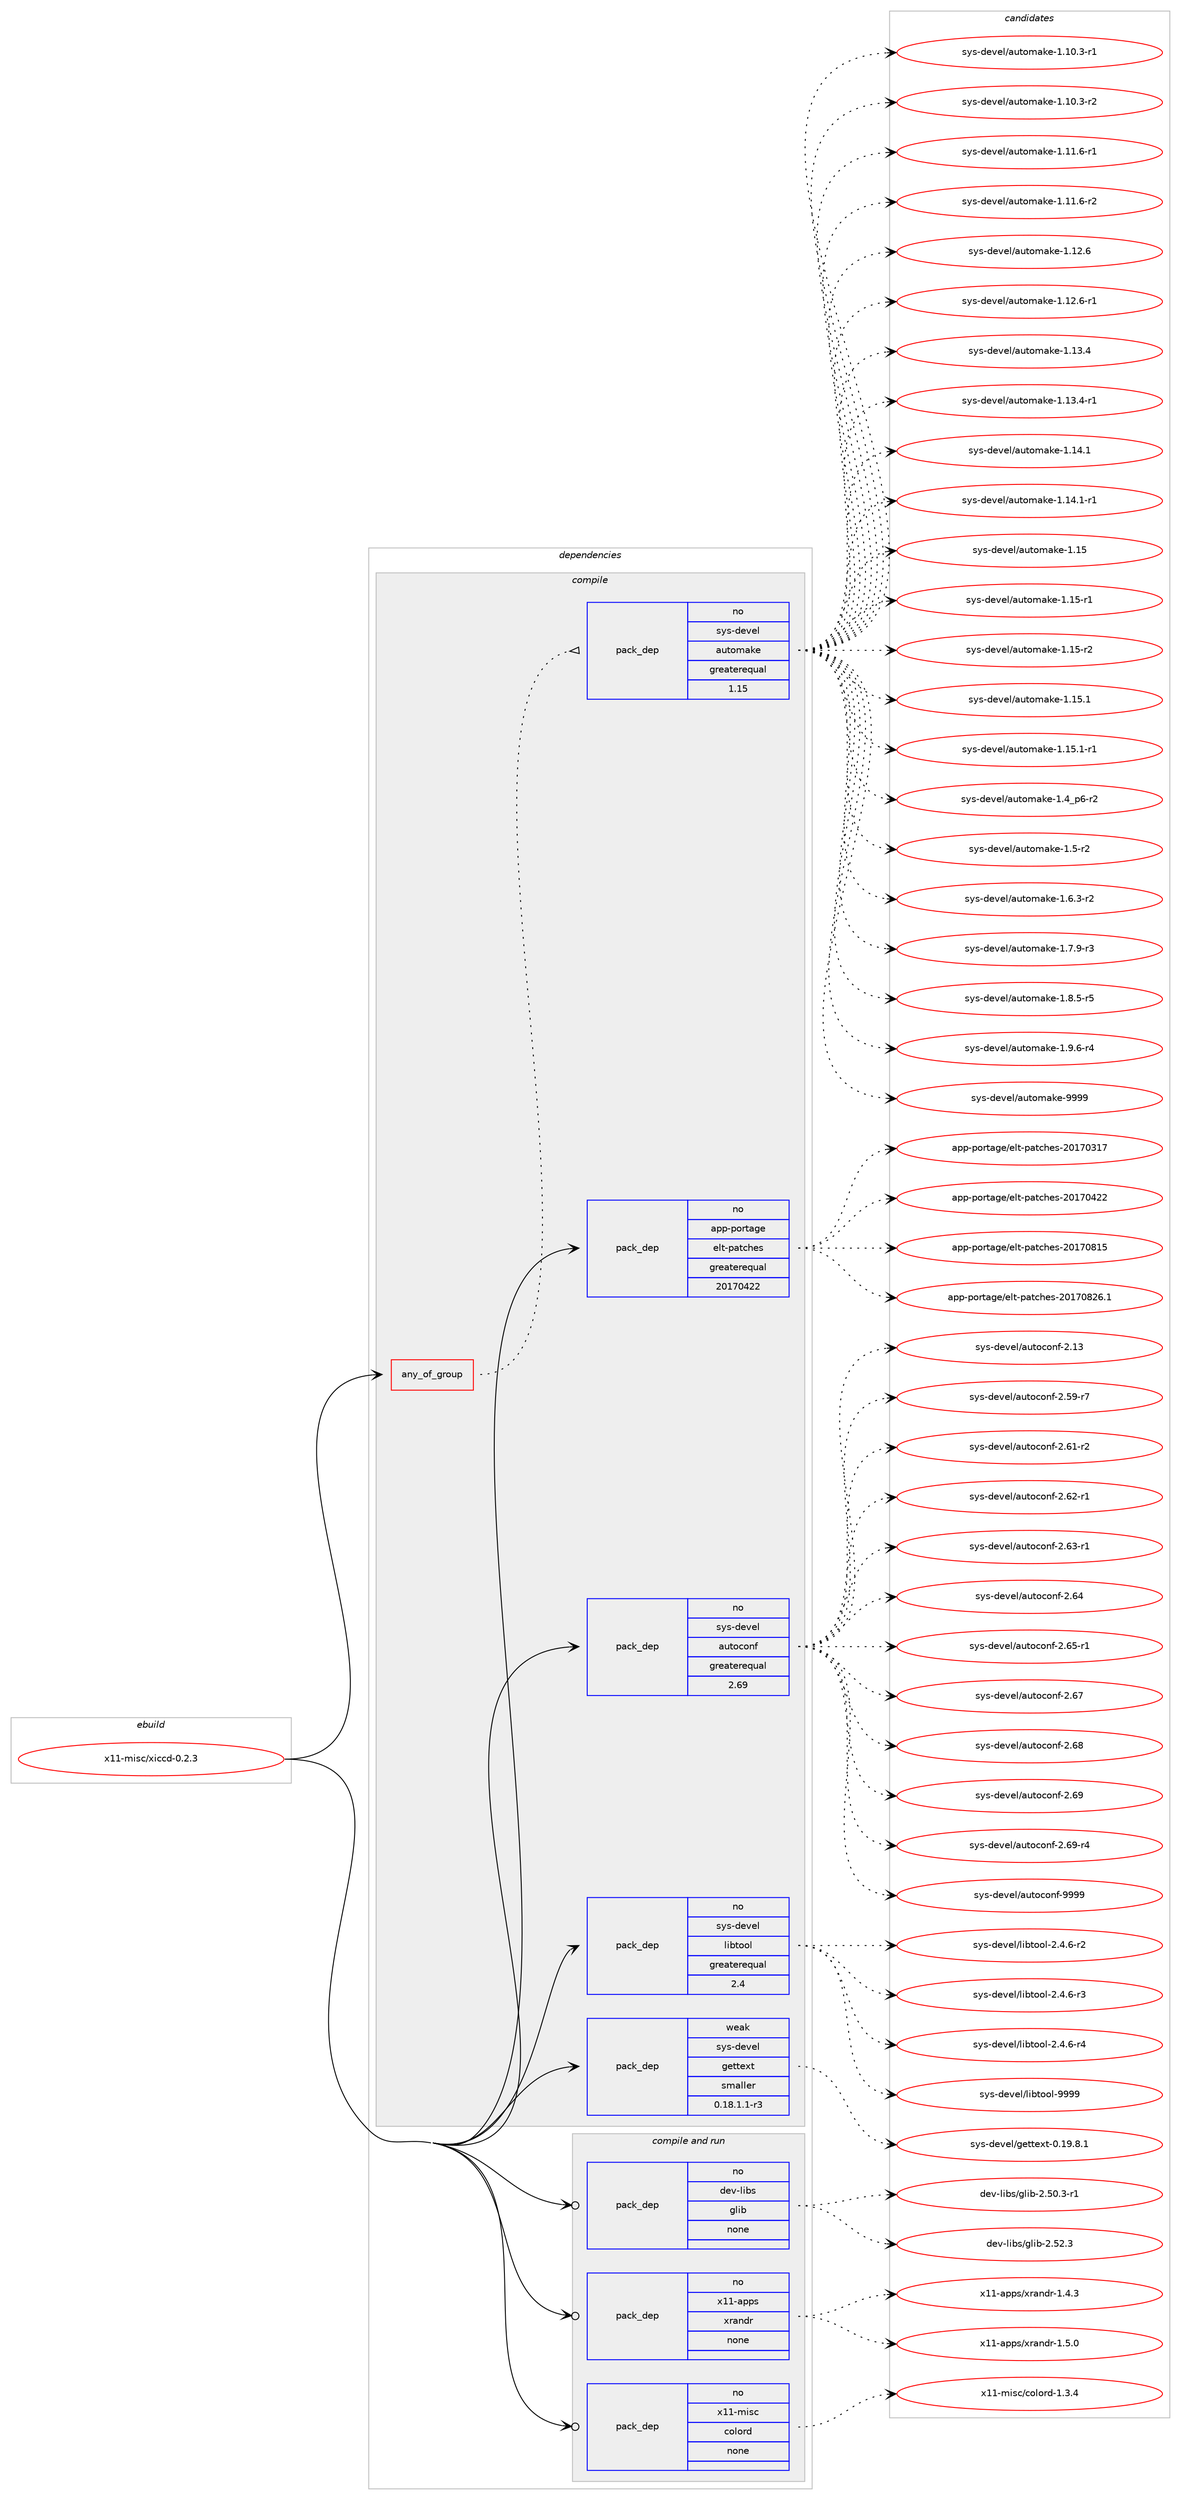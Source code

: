 digraph prolog {

# *************
# Graph options
# *************

newrank=true;
concentrate=true;
compound=true;
graph [rankdir=LR,fontname=Helvetica,fontsize=10,ranksep=1.5];#, ranksep=2.5, nodesep=0.2];
edge  [arrowhead=vee];
node  [fontname=Helvetica,fontsize=10];

# **********
# The ebuild
# **********

subgraph cluster_leftcol {
color=gray;
rank=same;
label=<<i>ebuild</i>>;
id [label="x11-misc/xiccd-0.2.3", color=red, width=4, href="../x11-misc/xiccd-0.2.3.svg"];
}

# ****************
# The dependencies
# ****************

subgraph cluster_midcol {
color=gray;
label=<<i>dependencies</i>>;
subgraph cluster_compile {
fillcolor="#eeeeee";
style=filled;
label=<<i>compile</i>>;
subgraph any9524 {
dependency525164 [label=<<TABLE BORDER="0" CELLBORDER="1" CELLSPACING="0" CELLPADDING="4"><TR><TD CELLPADDING="10">any_of_group</TD></TR></TABLE>>, shape=none, color=red];subgraph pack391906 {
dependency525165 [label=<<TABLE BORDER="0" CELLBORDER="1" CELLSPACING="0" CELLPADDING="4" WIDTH="220"><TR><TD ROWSPAN="6" CELLPADDING="30">pack_dep</TD></TR><TR><TD WIDTH="110">no</TD></TR><TR><TD>sys-devel</TD></TR><TR><TD>automake</TD></TR><TR><TD>greaterequal</TD></TR><TR><TD>1.15</TD></TR></TABLE>>, shape=none, color=blue];
}
dependency525164:e -> dependency525165:w [weight=20,style="dotted",arrowhead="oinv"];
}
id:e -> dependency525164:w [weight=20,style="solid",arrowhead="vee"];
subgraph pack391907 {
dependency525166 [label=<<TABLE BORDER="0" CELLBORDER="1" CELLSPACING="0" CELLPADDING="4" WIDTH="220"><TR><TD ROWSPAN="6" CELLPADDING="30">pack_dep</TD></TR><TR><TD WIDTH="110">no</TD></TR><TR><TD>app-portage</TD></TR><TR><TD>elt-patches</TD></TR><TR><TD>greaterequal</TD></TR><TR><TD>20170422</TD></TR></TABLE>>, shape=none, color=blue];
}
id:e -> dependency525166:w [weight=20,style="solid",arrowhead="vee"];
subgraph pack391908 {
dependency525167 [label=<<TABLE BORDER="0" CELLBORDER="1" CELLSPACING="0" CELLPADDING="4" WIDTH="220"><TR><TD ROWSPAN="6" CELLPADDING="30">pack_dep</TD></TR><TR><TD WIDTH="110">no</TD></TR><TR><TD>sys-devel</TD></TR><TR><TD>autoconf</TD></TR><TR><TD>greaterequal</TD></TR><TR><TD>2.69</TD></TR></TABLE>>, shape=none, color=blue];
}
id:e -> dependency525167:w [weight=20,style="solid",arrowhead="vee"];
subgraph pack391909 {
dependency525168 [label=<<TABLE BORDER="0" CELLBORDER="1" CELLSPACING="0" CELLPADDING="4" WIDTH="220"><TR><TD ROWSPAN="6" CELLPADDING="30">pack_dep</TD></TR><TR><TD WIDTH="110">no</TD></TR><TR><TD>sys-devel</TD></TR><TR><TD>libtool</TD></TR><TR><TD>greaterequal</TD></TR><TR><TD>2.4</TD></TR></TABLE>>, shape=none, color=blue];
}
id:e -> dependency525168:w [weight=20,style="solid",arrowhead="vee"];
subgraph pack391910 {
dependency525169 [label=<<TABLE BORDER="0" CELLBORDER="1" CELLSPACING="0" CELLPADDING="4" WIDTH="220"><TR><TD ROWSPAN="6" CELLPADDING="30">pack_dep</TD></TR><TR><TD WIDTH="110">weak</TD></TR><TR><TD>sys-devel</TD></TR><TR><TD>gettext</TD></TR><TR><TD>smaller</TD></TR><TR><TD>0.18.1.1-r3</TD></TR></TABLE>>, shape=none, color=blue];
}
id:e -> dependency525169:w [weight=20,style="solid",arrowhead="vee"];
}
subgraph cluster_compileandrun {
fillcolor="#eeeeee";
style=filled;
label=<<i>compile and run</i>>;
subgraph pack391911 {
dependency525170 [label=<<TABLE BORDER="0" CELLBORDER="1" CELLSPACING="0" CELLPADDING="4" WIDTH="220"><TR><TD ROWSPAN="6" CELLPADDING="30">pack_dep</TD></TR><TR><TD WIDTH="110">no</TD></TR><TR><TD>dev-libs</TD></TR><TR><TD>glib</TD></TR><TR><TD>none</TD></TR><TR><TD></TD></TR></TABLE>>, shape=none, color=blue];
}
id:e -> dependency525170:w [weight=20,style="solid",arrowhead="odotvee"];
subgraph pack391912 {
dependency525171 [label=<<TABLE BORDER="0" CELLBORDER="1" CELLSPACING="0" CELLPADDING="4" WIDTH="220"><TR><TD ROWSPAN="6" CELLPADDING="30">pack_dep</TD></TR><TR><TD WIDTH="110">no</TD></TR><TR><TD>x11-apps</TD></TR><TR><TD>xrandr</TD></TR><TR><TD>none</TD></TR><TR><TD></TD></TR></TABLE>>, shape=none, color=blue];
}
id:e -> dependency525171:w [weight=20,style="solid",arrowhead="odotvee"];
subgraph pack391913 {
dependency525172 [label=<<TABLE BORDER="0" CELLBORDER="1" CELLSPACING="0" CELLPADDING="4" WIDTH="220"><TR><TD ROWSPAN="6" CELLPADDING="30">pack_dep</TD></TR><TR><TD WIDTH="110">no</TD></TR><TR><TD>x11-misc</TD></TR><TR><TD>colord</TD></TR><TR><TD>none</TD></TR><TR><TD></TD></TR></TABLE>>, shape=none, color=blue];
}
id:e -> dependency525172:w [weight=20,style="solid",arrowhead="odotvee"];
}
subgraph cluster_run {
fillcolor="#eeeeee";
style=filled;
label=<<i>run</i>>;
}
}

# **************
# The candidates
# **************

subgraph cluster_choices {
rank=same;
color=gray;
label=<<i>candidates</i>>;

subgraph choice391906 {
color=black;
nodesep=1;
choice11512111545100101118101108479711711611110997107101454946494846514511449 [label="sys-devel/automake-1.10.3-r1", color=red, width=4,href="../sys-devel/automake-1.10.3-r1.svg"];
choice11512111545100101118101108479711711611110997107101454946494846514511450 [label="sys-devel/automake-1.10.3-r2", color=red, width=4,href="../sys-devel/automake-1.10.3-r2.svg"];
choice11512111545100101118101108479711711611110997107101454946494946544511449 [label="sys-devel/automake-1.11.6-r1", color=red, width=4,href="../sys-devel/automake-1.11.6-r1.svg"];
choice11512111545100101118101108479711711611110997107101454946494946544511450 [label="sys-devel/automake-1.11.6-r2", color=red, width=4,href="../sys-devel/automake-1.11.6-r2.svg"];
choice1151211154510010111810110847971171161111099710710145494649504654 [label="sys-devel/automake-1.12.6", color=red, width=4,href="../sys-devel/automake-1.12.6.svg"];
choice11512111545100101118101108479711711611110997107101454946495046544511449 [label="sys-devel/automake-1.12.6-r1", color=red, width=4,href="../sys-devel/automake-1.12.6-r1.svg"];
choice1151211154510010111810110847971171161111099710710145494649514652 [label="sys-devel/automake-1.13.4", color=red, width=4,href="../sys-devel/automake-1.13.4.svg"];
choice11512111545100101118101108479711711611110997107101454946495146524511449 [label="sys-devel/automake-1.13.4-r1", color=red, width=4,href="../sys-devel/automake-1.13.4-r1.svg"];
choice1151211154510010111810110847971171161111099710710145494649524649 [label="sys-devel/automake-1.14.1", color=red, width=4,href="../sys-devel/automake-1.14.1.svg"];
choice11512111545100101118101108479711711611110997107101454946495246494511449 [label="sys-devel/automake-1.14.1-r1", color=red, width=4,href="../sys-devel/automake-1.14.1-r1.svg"];
choice115121115451001011181011084797117116111109971071014549464953 [label="sys-devel/automake-1.15", color=red, width=4,href="../sys-devel/automake-1.15.svg"];
choice1151211154510010111810110847971171161111099710710145494649534511449 [label="sys-devel/automake-1.15-r1", color=red, width=4,href="../sys-devel/automake-1.15-r1.svg"];
choice1151211154510010111810110847971171161111099710710145494649534511450 [label="sys-devel/automake-1.15-r2", color=red, width=4,href="../sys-devel/automake-1.15-r2.svg"];
choice1151211154510010111810110847971171161111099710710145494649534649 [label="sys-devel/automake-1.15.1", color=red, width=4,href="../sys-devel/automake-1.15.1.svg"];
choice11512111545100101118101108479711711611110997107101454946495346494511449 [label="sys-devel/automake-1.15.1-r1", color=red, width=4,href="../sys-devel/automake-1.15.1-r1.svg"];
choice115121115451001011181011084797117116111109971071014549465295112544511450 [label="sys-devel/automake-1.4_p6-r2", color=red, width=4,href="../sys-devel/automake-1.4_p6-r2.svg"];
choice11512111545100101118101108479711711611110997107101454946534511450 [label="sys-devel/automake-1.5-r2", color=red, width=4,href="../sys-devel/automake-1.5-r2.svg"];
choice115121115451001011181011084797117116111109971071014549465446514511450 [label="sys-devel/automake-1.6.3-r2", color=red, width=4,href="../sys-devel/automake-1.6.3-r2.svg"];
choice115121115451001011181011084797117116111109971071014549465546574511451 [label="sys-devel/automake-1.7.9-r3", color=red, width=4,href="../sys-devel/automake-1.7.9-r3.svg"];
choice115121115451001011181011084797117116111109971071014549465646534511453 [label="sys-devel/automake-1.8.5-r5", color=red, width=4,href="../sys-devel/automake-1.8.5-r5.svg"];
choice115121115451001011181011084797117116111109971071014549465746544511452 [label="sys-devel/automake-1.9.6-r4", color=red, width=4,href="../sys-devel/automake-1.9.6-r4.svg"];
choice115121115451001011181011084797117116111109971071014557575757 [label="sys-devel/automake-9999", color=red, width=4,href="../sys-devel/automake-9999.svg"];
dependency525165:e -> choice11512111545100101118101108479711711611110997107101454946494846514511449:w [style=dotted,weight="100"];
dependency525165:e -> choice11512111545100101118101108479711711611110997107101454946494846514511450:w [style=dotted,weight="100"];
dependency525165:e -> choice11512111545100101118101108479711711611110997107101454946494946544511449:w [style=dotted,weight="100"];
dependency525165:e -> choice11512111545100101118101108479711711611110997107101454946494946544511450:w [style=dotted,weight="100"];
dependency525165:e -> choice1151211154510010111810110847971171161111099710710145494649504654:w [style=dotted,weight="100"];
dependency525165:e -> choice11512111545100101118101108479711711611110997107101454946495046544511449:w [style=dotted,weight="100"];
dependency525165:e -> choice1151211154510010111810110847971171161111099710710145494649514652:w [style=dotted,weight="100"];
dependency525165:e -> choice11512111545100101118101108479711711611110997107101454946495146524511449:w [style=dotted,weight="100"];
dependency525165:e -> choice1151211154510010111810110847971171161111099710710145494649524649:w [style=dotted,weight="100"];
dependency525165:e -> choice11512111545100101118101108479711711611110997107101454946495246494511449:w [style=dotted,weight="100"];
dependency525165:e -> choice115121115451001011181011084797117116111109971071014549464953:w [style=dotted,weight="100"];
dependency525165:e -> choice1151211154510010111810110847971171161111099710710145494649534511449:w [style=dotted,weight="100"];
dependency525165:e -> choice1151211154510010111810110847971171161111099710710145494649534511450:w [style=dotted,weight="100"];
dependency525165:e -> choice1151211154510010111810110847971171161111099710710145494649534649:w [style=dotted,weight="100"];
dependency525165:e -> choice11512111545100101118101108479711711611110997107101454946495346494511449:w [style=dotted,weight="100"];
dependency525165:e -> choice115121115451001011181011084797117116111109971071014549465295112544511450:w [style=dotted,weight="100"];
dependency525165:e -> choice11512111545100101118101108479711711611110997107101454946534511450:w [style=dotted,weight="100"];
dependency525165:e -> choice115121115451001011181011084797117116111109971071014549465446514511450:w [style=dotted,weight="100"];
dependency525165:e -> choice115121115451001011181011084797117116111109971071014549465546574511451:w [style=dotted,weight="100"];
dependency525165:e -> choice115121115451001011181011084797117116111109971071014549465646534511453:w [style=dotted,weight="100"];
dependency525165:e -> choice115121115451001011181011084797117116111109971071014549465746544511452:w [style=dotted,weight="100"];
dependency525165:e -> choice115121115451001011181011084797117116111109971071014557575757:w [style=dotted,weight="100"];
}
subgraph choice391907 {
color=black;
nodesep=1;
choice97112112451121111141169710310147101108116451129711699104101115455048495548514955 [label="app-portage/elt-patches-20170317", color=red, width=4,href="../app-portage/elt-patches-20170317.svg"];
choice97112112451121111141169710310147101108116451129711699104101115455048495548525050 [label="app-portage/elt-patches-20170422", color=red, width=4,href="../app-portage/elt-patches-20170422.svg"];
choice97112112451121111141169710310147101108116451129711699104101115455048495548564953 [label="app-portage/elt-patches-20170815", color=red, width=4,href="../app-portage/elt-patches-20170815.svg"];
choice971121124511211111411697103101471011081164511297116991041011154550484955485650544649 [label="app-portage/elt-patches-20170826.1", color=red, width=4,href="../app-portage/elt-patches-20170826.1.svg"];
dependency525166:e -> choice97112112451121111141169710310147101108116451129711699104101115455048495548514955:w [style=dotted,weight="100"];
dependency525166:e -> choice97112112451121111141169710310147101108116451129711699104101115455048495548525050:w [style=dotted,weight="100"];
dependency525166:e -> choice97112112451121111141169710310147101108116451129711699104101115455048495548564953:w [style=dotted,weight="100"];
dependency525166:e -> choice971121124511211111411697103101471011081164511297116991041011154550484955485650544649:w [style=dotted,weight="100"];
}
subgraph choice391908 {
color=black;
nodesep=1;
choice115121115451001011181011084797117116111991111101024550464951 [label="sys-devel/autoconf-2.13", color=red, width=4,href="../sys-devel/autoconf-2.13.svg"];
choice1151211154510010111810110847971171161119911111010245504653574511455 [label="sys-devel/autoconf-2.59-r7", color=red, width=4,href="../sys-devel/autoconf-2.59-r7.svg"];
choice1151211154510010111810110847971171161119911111010245504654494511450 [label="sys-devel/autoconf-2.61-r2", color=red, width=4,href="../sys-devel/autoconf-2.61-r2.svg"];
choice1151211154510010111810110847971171161119911111010245504654504511449 [label="sys-devel/autoconf-2.62-r1", color=red, width=4,href="../sys-devel/autoconf-2.62-r1.svg"];
choice1151211154510010111810110847971171161119911111010245504654514511449 [label="sys-devel/autoconf-2.63-r1", color=red, width=4,href="../sys-devel/autoconf-2.63-r1.svg"];
choice115121115451001011181011084797117116111991111101024550465452 [label="sys-devel/autoconf-2.64", color=red, width=4,href="../sys-devel/autoconf-2.64.svg"];
choice1151211154510010111810110847971171161119911111010245504654534511449 [label="sys-devel/autoconf-2.65-r1", color=red, width=4,href="../sys-devel/autoconf-2.65-r1.svg"];
choice115121115451001011181011084797117116111991111101024550465455 [label="sys-devel/autoconf-2.67", color=red, width=4,href="../sys-devel/autoconf-2.67.svg"];
choice115121115451001011181011084797117116111991111101024550465456 [label="sys-devel/autoconf-2.68", color=red, width=4,href="../sys-devel/autoconf-2.68.svg"];
choice115121115451001011181011084797117116111991111101024550465457 [label="sys-devel/autoconf-2.69", color=red, width=4,href="../sys-devel/autoconf-2.69.svg"];
choice1151211154510010111810110847971171161119911111010245504654574511452 [label="sys-devel/autoconf-2.69-r4", color=red, width=4,href="../sys-devel/autoconf-2.69-r4.svg"];
choice115121115451001011181011084797117116111991111101024557575757 [label="sys-devel/autoconf-9999", color=red, width=4,href="../sys-devel/autoconf-9999.svg"];
dependency525167:e -> choice115121115451001011181011084797117116111991111101024550464951:w [style=dotted,weight="100"];
dependency525167:e -> choice1151211154510010111810110847971171161119911111010245504653574511455:w [style=dotted,weight="100"];
dependency525167:e -> choice1151211154510010111810110847971171161119911111010245504654494511450:w [style=dotted,weight="100"];
dependency525167:e -> choice1151211154510010111810110847971171161119911111010245504654504511449:w [style=dotted,weight="100"];
dependency525167:e -> choice1151211154510010111810110847971171161119911111010245504654514511449:w [style=dotted,weight="100"];
dependency525167:e -> choice115121115451001011181011084797117116111991111101024550465452:w [style=dotted,weight="100"];
dependency525167:e -> choice1151211154510010111810110847971171161119911111010245504654534511449:w [style=dotted,weight="100"];
dependency525167:e -> choice115121115451001011181011084797117116111991111101024550465455:w [style=dotted,weight="100"];
dependency525167:e -> choice115121115451001011181011084797117116111991111101024550465456:w [style=dotted,weight="100"];
dependency525167:e -> choice115121115451001011181011084797117116111991111101024550465457:w [style=dotted,weight="100"];
dependency525167:e -> choice1151211154510010111810110847971171161119911111010245504654574511452:w [style=dotted,weight="100"];
dependency525167:e -> choice115121115451001011181011084797117116111991111101024557575757:w [style=dotted,weight="100"];
}
subgraph choice391909 {
color=black;
nodesep=1;
choice1151211154510010111810110847108105981161111111084550465246544511450 [label="sys-devel/libtool-2.4.6-r2", color=red, width=4,href="../sys-devel/libtool-2.4.6-r2.svg"];
choice1151211154510010111810110847108105981161111111084550465246544511451 [label="sys-devel/libtool-2.4.6-r3", color=red, width=4,href="../sys-devel/libtool-2.4.6-r3.svg"];
choice1151211154510010111810110847108105981161111111084550465246544511452 [label="sys-devel/libtool-2.4.6-r4", color=red, width=4,href="../sys-devel/libtool-2.4.6-r4.svg"];
choice1151211154510010111810110847108105981161111111084557575757 [label="sys-devel/libtool-9999", color=red, width=4,href="../sys-devel/libtool-9999.svg"];
dependency525168:e -> choice1151211154510010111810110847108105981161111111084550465246544511450:w [style=dotted,weight="100"];
dependency525168:e -> choice1151211154510010111810110847108105981161111111084550465246544511451:w [style=dotted,weight="100"];
dependency525168:e -> choice1151211154510010111810110847108105981161111111084550465246544511452:w [style=dotted,weight="100"];
dependency525168:e -> choice1151211154510010111810110847108105981161111111084557575757:w [style=dotted,weight="100"];
}
subgraph choice391910 {
color=black;
nodesep=1;
choice1151211154510010111810110847103101116116101120116454846495746564649 [label="sys-devel/gettext-0.19.8.1", color=red, width=4,href="../sys-devel/gettext-0.19.8.1.svg"];
dependency525169:e -> choice1151211154510010111810110847103101116116101120116454846495746564649:w [style=dotted,weight="100"];
}
subgraph choice391911 {
color=black;
nodesep=1;
choice10010111845108105981154710310810598455046534846514511449 [label="dev-libs/glib-2.50.3-r1", color=red, width=4,href="../dev-libs/glib-2.50.3-r1.svg"];
choice1001011184510810598115471031081059845504653504651 [label="dev-libs/glib-2.52.3", color=red, width=4,href="../dev-libs/glib-2.52.3.svg"];
dependency525170:e -> choice10010111845108105981154710310810598455046534846514511449:w [style=dotted,weight="100"];
dependency525170:e -> choice1001011184510810598115471031081059845504653504651:w [style=dotted,weight="100"];
}
subgraph choice391912 {
color=black;
nodesep=1;
choice120494945971121121154712011497110100114454946524651 [label="x11-apps/xrandr-1.4.3", color=red, width=4,href="../x11-apps/xrandr-1.4.3.svg"];
choice120494945971121121154712011497110100114454946534648 [label="x11-apps/xrandr-1.5.0", color=red, width=4,href="../x11-apps/xrandr-1.5.0.svg"];
dependency525171:e -> choice120494945971121121154712011497110100114454946524651:w [style=dotted,weight="100"];
dependency525171:e -> choice120494945971121121154712011497110100114454946534648:w [style=dotted,weight="100"];
}
subgraph choice391913 {
color=black;
nodesep=1;
choice120494945109105115994799111108111114100454946514652 [label="x11-misc/colord-1.3.4", color=red, width=4,href="../x11-misc/colord-1.3.4.svg"];
dependency525172:e -> choice120494945109105115994799111108111114100454946514652:w [style=dotted,weight="100"];
}
}

}
